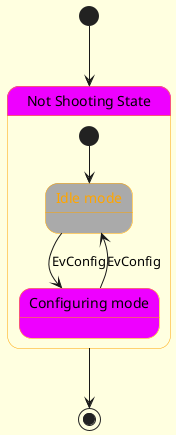 @startuml
skinparam backgroundColor LightYellow
skinparam state {
  StartColor MediumBlue
  EndColor Red
  BackgroundColor #e0f
  BackgroundColor<<Warning>> #aaa
  FontColor<<Warning>> Orange
  BorderColor Orange
  FontName Monaco
}

[*] --> NotShooting

state "Not Shooting State" as NotShooting {
  state "Idle mode" as Idle <<Warning>>
  state "Configuring mode" as Configuring
  [*] --> Idle
  Idle --> Configuring : EvConfig
  Configuring --> Idle : EvConfig
}

NotShooting --> [*]
@enduml